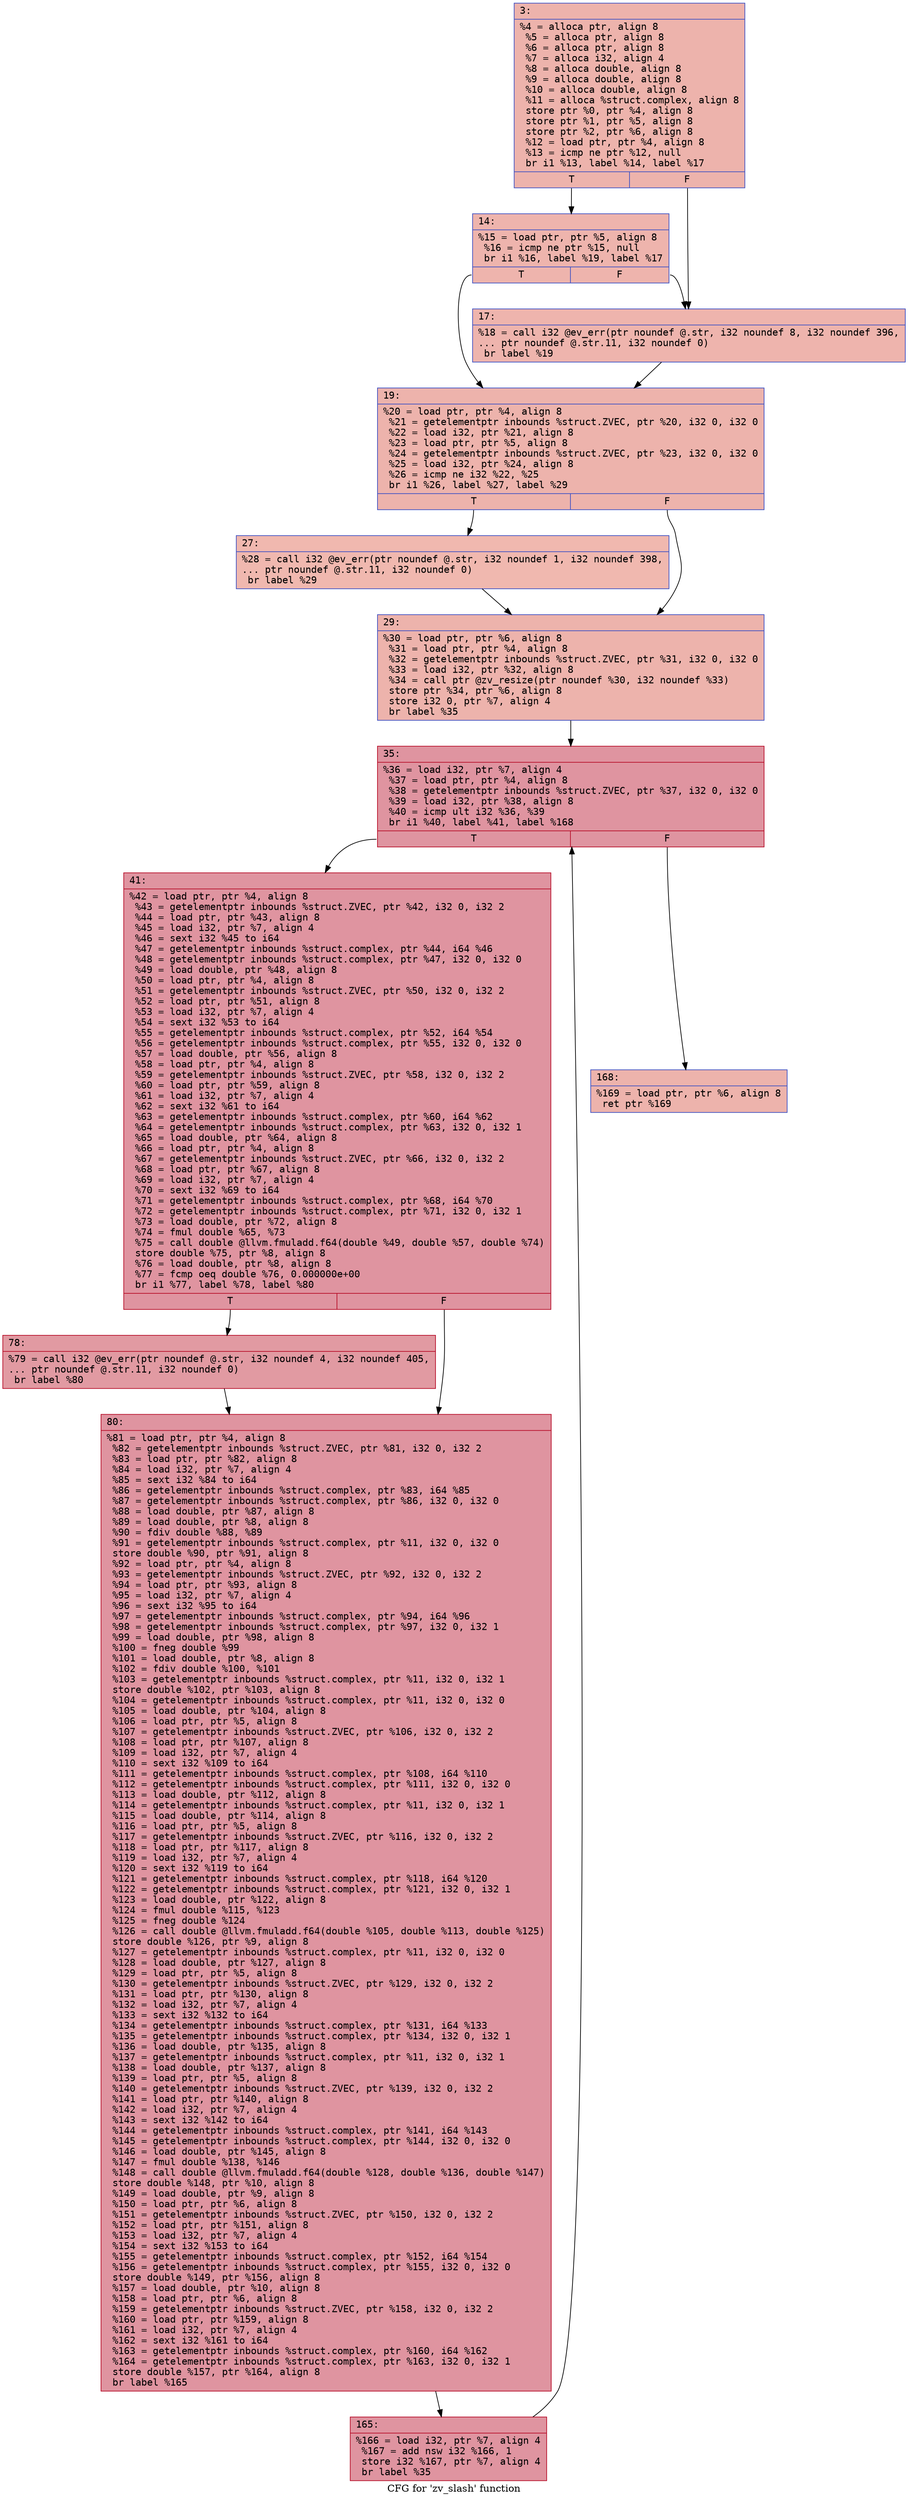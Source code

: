 digraph "CFG for 'zv_slash' function" {
	label="CFG for 'zv_slash' function";

	Node0x600000d8f610 [shape=record,color="#3d50c3ff", style=filled, fillcolor="#d6524470" fontname="Courier",label="{3:\l|  %4 = alloca ptr, align 8\l  %5 = alloca ptr, align 8\l  %6 = alloca ptr, align 8\l  %7 = alloca i32, align 4\l  %8 = alloca double, align 8\l  %9 = alloca double, align 8\l  %10 = alloca double, align 8\l  %11 = alloca %struct.complex, align 8\l  store ptr %0, ptr %4, align 8\l  store ptr %1, ptr %5, align 8\l  store ptr %2, ptr %6, align 8\l  %12 = load ptr, ptr %4, align 8\l  %13 = icmp ne ptr %12, null\l  br i1 %13, label %14, label %17\l|{<s0>T|<s1>F}}"];
	Node0x600000d8f610:s0 -> Node0x600000d8f980[tooltip="3 -> 14\nProbability 62.50%" ];
	Node0x600000d8f610:s1 -> Node0x600000d8f9d0[tooltip="3 -> 17\nProbability 37.50%" ];
	Node0x600000d8f980 [shape=record,color="#3d50c3ff", style=filled, fillcolor="#d8564670" fontname="Courier",label="{14:\l|  %15 = load ptr, ptr %5, align 8\l  %16 = icmp ne ptr %15, null\l  br i1 %16, label %19, label %17\l|{<s0>T|<s1>F}}"];
	Node0x600000d8f980:s0 -> Node0x600000d8fa20[tooltip="14 -> 19\nProbability 62.50%" ];
	Node0x600000d8f980:s1 -> Node0x600000d8f9d0[tooltip="14 -> 17\nProbability 37.50%" ];
	Node0x600000d8f9d0 [shape=record,color="#3d50c3ff", style=filled, fillcolor="#d8564670" fontname="Courier",label="{17:\l|  %18 = call i32 @ev_err(ptr noundef @.str, i32 noundef 8, i32 noundef 396,\l... ptr noundef @.str.11, i32 noundef 0)\l  br label %19\l}"];
	Node0x600000d8f9d0 -> Node0x600000d8fa20[tooltip="17 -> 19\nProbability 100.00%" ];
	Node0x600000d8fa20 [shape=record,color="#3d50c3ff", style=filled, fillcolor="#d6524470" fontname="Courier",label="{19:\l|  %20 = load ptr, ptr %4, align 8\l  %21 = getelementptr inbounds %struct.ZVEC, ptr %20, i32 0, i32 0\l  %22 = load i32, ptr %21, align 8\l  %23 = load ptr, ptr %5, align 8\l  %24 = getelementptr inbounds %struct.ZVEC, ptr %23, i32 0, i32 0\l  %25 = load i32, ptr %24, align 8\l  %26 = icmp ne i32 %22, %25\l  br i1 %26, label %27, label %29\l|{<s0>T|<s1>F}}"];
	Node0x600000d8fa20:s0 -> Node0x600000d8fa70[tooltip="19 -> 27\nProbability 50.00%" ];
	Node0x600000d8fa20:s1 -> Node0x600000d8fac0[tooltip="19 -> 29\nProbability 50.00%" ];
	Node0x600000d8fa70 [shape=record,color="#3d50c3ff", style=filled, fillcolor="#dc5d4a70" fontname="Courier",label="{27:\l|  %28 = call i32 @ev_err(ptr noundef @.str, i32 noundef 1, i32 noundef 398,\l... ptr noundef @.str.11, i32 noundef 0)\l  br label %29\l}"];
	Node0x600000d8fa70 -> Node0x600000d8fac0[tooltip="27 -> 29\nProbability 100.00%" ];
	Node0x600000d8fac0 [shape=record,color="#3d50c3ff", style=filled, fillcolor="#d6524470" fontname="Courier",label="{29:\l|  %30 = load ptr, ptr %6, align 8\l  %31 = load ptr, ptr %4, align 8\l  %32 = getelementptr inbounds %struct.ZVEC, ptr %31, i32 0, i32 0\l  %33 = load i32, ptr %32, align 8\l  %34 = call ptr @zv_resize(ptr noundef %30, i32 noundef %33)\l  store ptr %34, ptr %6, align 8\l  store i32 0, ptr %7, align 4\l  br label %35\l}"];
	Node0x600000d8fac0 -> Node0x600000d8fb10[tooltip="29 -> 35\nProbability 100.00%" ];
	Node0x600000d8fb10 [shape=record,color="#b70d28ff", style=filled, fillcolor="#b70d2870" fontname="Courier",label="{35:\l|  %36 = load i32, ptr %7, align 4\l  %37 = load ptr, ptr %4, align 8\l  %38 = getelementptr inbounds %struct.ZVEC, ptr %37, i32 0, i32 0\l  %39 = load i32, ptr %38, align 8\l  %40 = icmp ult i32 %36, %39\l  br i1 %40, label %41, label %168\l|{<s0>T|<s1>F}}"];
	Node0x600000d8fb10:s0 -> Node0x600000d8fb60[tooltip="35 -> 41\nProbability 96.88%" ];
	Node0x600000d8fb10:s1 -> Node0x600000d8fca0[tooltip="35 -> 168\nProbability 3.12%" ];
	Node0x600000d8fb60 [shape=record,color="#b70d28ff", style=filled, fillcolor="#b70d2870" fontname="Courier",label="{41:\l|  %42 = load ptr, ptr %4, align 8\l  %43 = getelementptr inbounds %struct.ZVEC, ptr %42, i32 0, i32 2\l  %44 = load ptr, ptr %43, align 8\l  %45 = load i32, ptr %7, align 4\l  %46 = sext i32 %45 to i64\l  %47 = getelementptr inbounds %struct.complex, ptr %44, i64 %46\l  %48 = getelementptr inbounds %struct.complex, ptr %47, i32 0, i32 0\l  %49 = load double, ptr %48, align 8\l  %50 = load ptr, ptr %4, align 8\l  %51 = getelementptr inbounds %struct.ZVEC, ptr %50, i32 0, i32 2\l  %52 = load ptr, ptr %51, align 8\l  %53 = load i32, ptr %7, align 4\l  %54 = sext i32 %53 to i64\l  %55 = getelementptr inbounds %struct.complex, ptr %52, i64 %54\l  %56 = getelementptr inbounds %struct.complex, ptr %55, i32 0, i32 0\l  %57 = load double, ptr %56, align 8\l  %58 = load ptr, ptr %4, align 8\l  %59 = getelementptr inbounds %struct.ZVEC, ptr %58, i32 0, i32 2\l  %60 = load ptr, ptr %59, align 8\l  %61 = load i32, ptr %7, align 4\l  %62 = sext i32 %61 to i64\l  %63 = getelementptr inbounds %struct.complex, ptr %60, i64 %62\l  %64 = getelementptr inbounds %struct.complex, ptr %63, i32 0, i32 1\l  %65 = load double, ptr %64, align 8\l  %66 = load ptr, ptr %4, align 8\l  %67 = getelementptr inbounds %struct.ZVEC, ptr %66, i32 0, i32 2\l  %68 = load ptr, ptr %67, align 8\l  %69 = load i32, ptr %7, align 4\l  %70 = sext i32 %69 to i64\l  %71 = getelementptr inbounds %struct.complex, ptr %68, i64 %70\l  %72 = getelementptr inbounds %struct.complex, ptr %71, i32 0, i32 1\l  %73 = load double, ptr %72, align 8\l  %74 = fmul double %65, %73\l  %75 = call double @llvm.fmuladd.f64(double %49, double %57, double %74)\l  store double %75, ptr %8, align 8\l  %76 = load double, ptr %8, align 8\l  %77 = fcmp oeq double %76, 0.000000e+00\l  br i1 %77, label %78, label %80\l|{<s0>T|<s1>F}}"];
	Node0x600000d8fb60:s0 -> Node0x600000d8fbb0[tooltip="41 -> 78\nProbability 62.50%" ];
	Node0x600000d8fb60:s1 -> Node0x600000d8fc00[tooltip="41 -> 80\nProbability 37.50%" ];
	Node0x600000d8fbb0 [shape=record,color="#b70d28ff", style=filled, fillcolor="#bb1b2c70" fontname="Courier",label="{78:\l|  %79 = call i32 @ev_err(ptr noundef @.str, i32 noundef 4, i32 noundef 405,\l... ptr noundef @.str.11, i32 noundef 0)\l  br label %80\l}"];
	Node0x600000d8fbb0 -> Node0x600000d8fc00[tooltip="78 -> 80\nProbability 100.00%" ];
	Node0x600000d8fc00 [shape=record,color="#b70d28ff", style=filled, fillcolor="#b70d2870" fontname="Courier",label="{80:\l|  %81 = load ptr, ptr %4, align 8\l  %82 = getelementptr inbounds %struct.ZVEC, ptr %81, i32 0, i32 2\l  %83 = load ptr, ptr %82, align 8\l  %84 = load i32, ptr %7, align 4\l  %85 = sext i32 %84 to i64\l  %86 = getelementptr inbounds %struct.complex, ptr %83, i64 %85\l  %87 = getelementptr inbounds %struct.complex, ptr %86, i32 0, i32 0\l  %88 = load double, ptr %87, align 8\l  %89 = load double, ptr %8, align 8\l  %90 = fdiv double %88, %89\l  %91 = getelementptr inbounds %struct.complex, ptr %11, i32 0, i32 0\l  store double %90, ptr %91, align 8\l  %92 = load ptr, ptr %4, align 8\l  %93 = getelementptr inbounds %struct.ZVEC, ptr %92, i32 0, i32 2\l  %94 = load ptr, ptr %93, align 8\l  %95 = load i32, ptr %7, align 4\l  %96 = sext i32 %95 to i64\l  %97 = getelementptr inbounds %struct.complex, ptr %94, i64 %96\l  %98 = getelementptr inbounds %struct.complex, ptr %97, i32 0, i32 1\l  %99 = load double, ptr %98, align 8\l  %100 = fneg double %99\l  %101 = load double, ptr %8, align 8\l  %102 = fdiv double %100, %101\l  %103 = getelementptr inbounds %struct.complex, ptr %11, i32 0, i32 1\l  store double %102, ptr %103, align 8\l  %104 = getelementptr inbounds %struct.complex, ptr %11, i32 0, i32 0\l  %105 = load double, ptr %104, align 8\l  %106 = load ptr, ptr %5, align 8\l  %107 = getelementptr inbounds %struct.ZVEC, ptr %106, i32 0, i32 2\l  %108 = load ptr, ptr %107, align 8\l  %109 = load i32, ptr %7, align 4\l  %110 = sext i32 %109 to i64\l  %111 = getelementptr inbounds %struct.complex, ptr %108, i64 %110\l  %112 = getelementptr inbounds %struct.complex, ptr %111, i32 0, i32 0\l  %113 = load double, ptr %112, align 8\l  %114 = getelementptr inbounds %struct.complex, ptr %11, i32 0, i32 1\l  %115 = load double, ptr %114, align 8\l  %116 = load ptr, ptr %5, align 8\l  %117 = getelementptr inbounds %struct.ZVEC, ptr %116, i32 0, i32 2\l  %118 = load ptr, ptr %117, align 8\l  %119 = load i32, ptr %7, align 4\l  %120 = sext i32 %119 to i64\l  %121 = getelementptr inbounds %struct.complex, ptr %118, i64 %120\l  %122 = getelementptr inbounds %struct.complex, ptr %121, i32 0, i32 1\l  %123 = load double, ptr %122, align 8\l  %124 = fmul double %115, %123\l  %125 = fneg double %124\l  %126 = call double @llvm.fmuladd.f64(double %105, double %113, double %125)\l  store double %126, ptr %9, align 8\l  %127 = getelementptr inbounds %struct.complex, ptr %11, i32 0, i32 0\l  %128 = load double, ptr %127, align 8\l  %129 = load ptr, ptr %5, align 8\l  %130 = getelementptr inbounds %struct.ZVEC, ptr %129, i32 0, i32 2\l  %131 = load ptr, ptr %130, align 8\l  %132 = load i32, ptr %7, align 4\l  %133 = sext i32 %132 to i64\l  %134 = getelementptr inbounds %struct.complex, ptr %131, i64 %133\l  %135 = getelementptr inbounds %struct.complex, ptr %134, i32 0, i32 1\l  %136 = load double, ptr %135, align 8\l  %137 = getelementptr inbounds %struct.complex, ptr %11, i32 0, i32 1\l  %138 = load double, ptr %137, align 8\l  %139 = load ptr, ptr %5, align 8\l  %140 = getelementptr inbounds %struct.ZVEC, ptr %139, i32 0, i32 2\l  %141 = load ptr, ptr %140, align 8\l  %142 = load i32, ptr %7, align 4\l  %143 = sext i32 %142 to i64\l  %144 = getelementptr inbounds %struct.complex, ptr %141, i64 %143\l  %145 = getelementptr inbounds %struct.complex, ptr %144, i32 0, i32 0\l  %146 = load double, ptr %145, align 8\l  %147 = fmul double %138, %146\l  %148 = call double @llvm.fmuladd.f64(double %128, double %136, double %147)\l  store double %148, ptr %10, align 8\l  %149 = load double, ptr %9, align 8\l  %150 = load ptr, ptr %6, align 8\l  %151 = getelementptr inbounds %struct.ZVEC, ptr %150, i32 0, i32 2\l  %152 = load ptr, ptr %151, align 8\l  %153 = load i32, ptr %7, align 4\l  %154 = sext i32 %153 to i64\l  %155 = getelementptr inbounds %struct.complex, ptr %152, i64 %154\l  %156 = getelementptr inbounds %struct.complex, ptr %155, i32 0, i32 0\l  store double %149, ptr %156, align 8\l  %157 = load double, ptr %10, align 8\l  %158 = load ptr, ptr %6, align 8\l  %159 = getelementptr inbounds %struct.ZVEC, ptr %158, i32 0, i32 2\l  %160 = load ptr, ptr %159, align 8\l  %161 = load i32, ptr %7, align 4\l  %162 = sext i32 %161 to i64\l  %163 = getelementptr inbounds %struct.complex, ptr %160, i64 %162\l  %164 = getelementptr inbounds %struct.complex, ptr %163, i32 0, i32 1\l  store double %157, ptr %164, align 8\l  br label %165\l}"];
	Node0x600000d8fc00 -> Node0x600000d8fc50[tooltip="80 -> 165\nProbability 100.00%" ];
	Node0x600000d8fc50 [shape=record,color="#b70d28ff", style=filled, fillcolor="#b70d2870" fontname="Courier",label="{165:\l|  %166 = load i32, ptr %7, align 4\l  %167 = add nsw i32 %166, 1\l  store i32 %167, ptr %7, align 4\l  br label %35\l}"];
	Node0x600000d8fc50 -> Node0x600000d8fb10[tooltip="165 -> 35\nProbability 100.00%" ];
	Node0x600000d8fca0 [shape=record,color="#3d50c3ff", style=filled, fillcolor="#d6524470" fontname="Courier",label="{168:\l|  %169 = load ptr, ptr %6, align 8\l  ret ptr %169\l}"];
}
